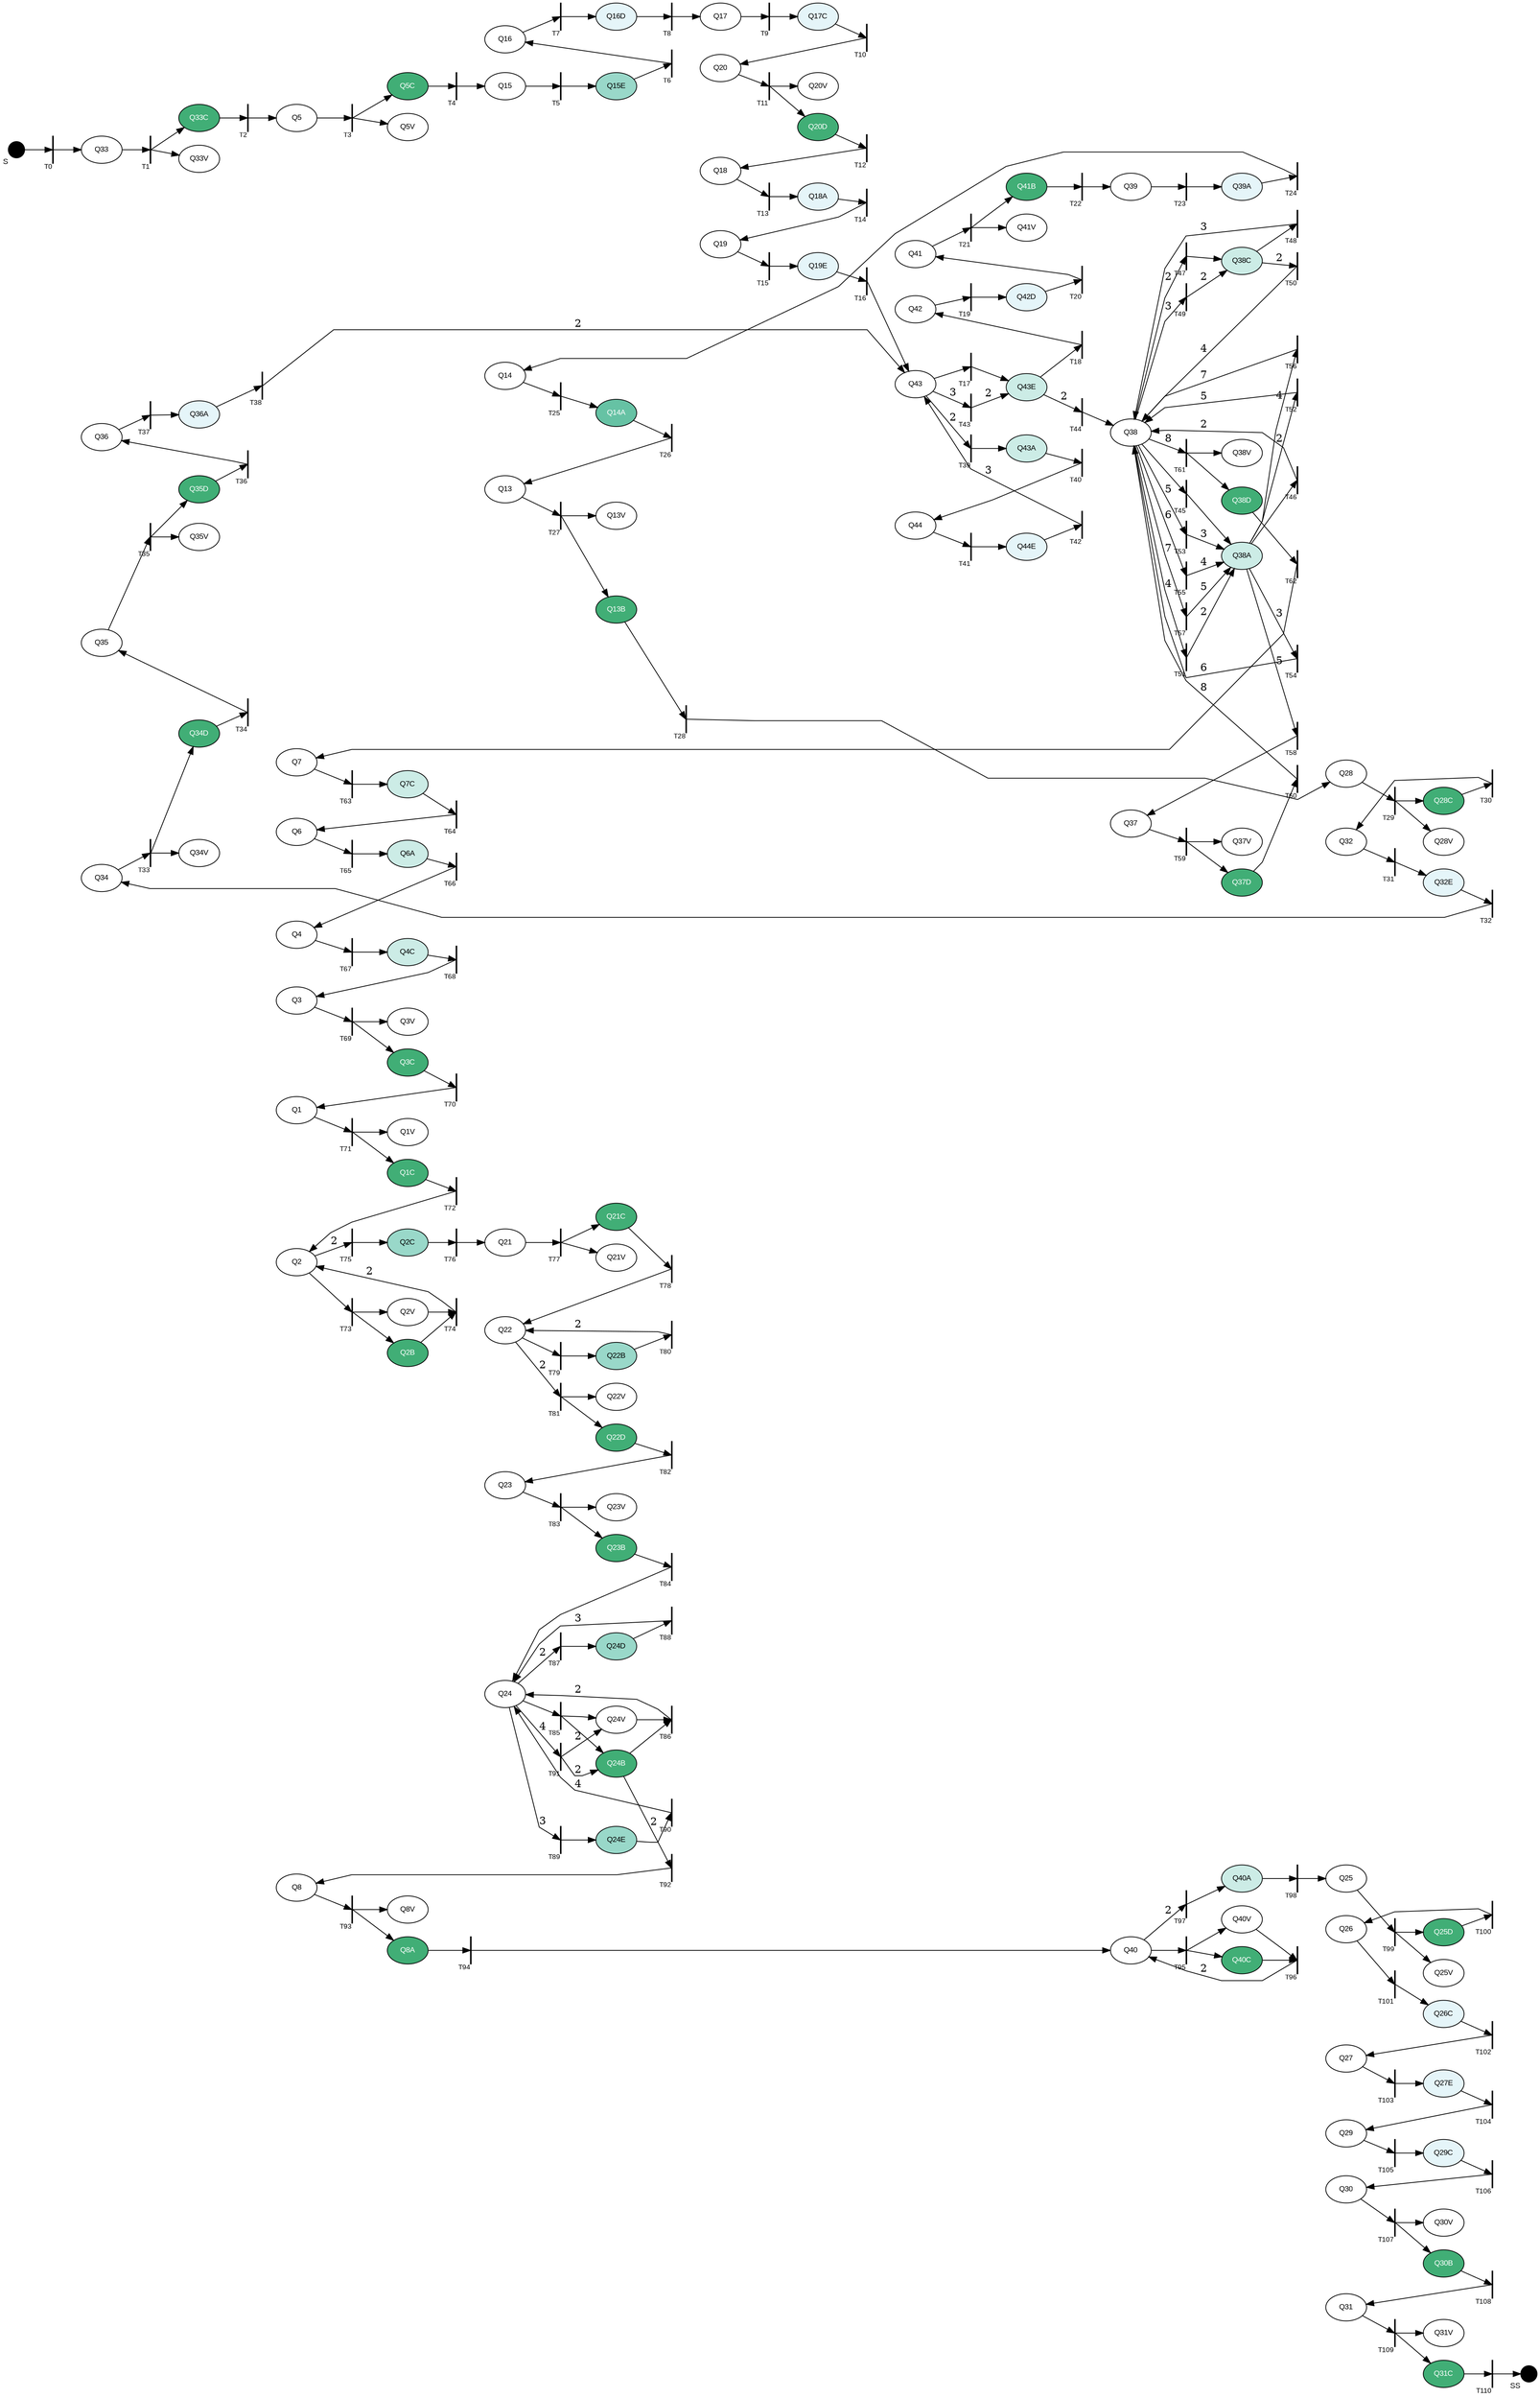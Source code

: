 digraph G { rankdir=LR; splines=polyline;
node[style=filled; fontsize=10; fontname=Arial; fontcolor=black; fillcolor=white; colorscheme=bugn9];
"S"[fillcolor=black; shape=point; width=0.3; xlabel="S";];"Q33"[colorscheme="reds5"; fillcolor=white; ]; "Q33C"[fillcolor=6; fontcolor=white;]; "Q5"[colorscheme="reds5"; fillcolor=white; ]; "Q5C"[fillcolor=6; fontcolor=white;]; "Q15"[colorscheme="reds5"; fillcolor=white; ]; "Q15E"[fillcolor=4; ]; "Q16"[colorscheme="reds5"; fillcolor=white; ]; "Q16D"[fillcolor=2; ]; "Q17"[colorscheme="reds5"; fillcolor=white; ]; "Q17C"[fillcolor=2; ]; "Q20"[colorscheme="reds5"; fillcolor=white; ]; "Q20D"[fillcolor=6; fontcolor=white;]; "Q18"[colorscheme="reds5"; fillcolor=white; ]; "Q18A"[fillcolor=2; ]; "Q19"[colorscheme="reds5"; fillcolor=white; ]; "Q19E"[fillcolor=2; ]; "Q43"[colorscheme="reds5"; fillcolor=white; ]; "Q43E"[fillcolor=3; ]; "Q42"[colorscheme="reds5"; fillcolor=white; ]; "Q42D"[fillcolor=2; ]; "Q41"[colorscheme="reds5"; fillcolor=white; ]; "Q41B"[fillcolor=6; fontcolor=white;]; "Q39"[colorscheme="reds5"; fillcolor=white; ]; "Q39A"[fillcolor=2; ]; "Q14"[colorscheme="reds5"; fillcolor=white; ]; "Q14A"[fillcolor=5; fontcolor=white;]; "Q13"[colorscheme="reds5"; fillcolor=white; ]; "Q13B"[fillcolor=6; fontcolor=white;]; "Q28"[colorscheme="reds5"; fillcolor=white; ]; "Q28C"[fillcolor=6; fontcolor=white;]; "Q32"[colorscheme="reds5"; fillcolor=white; ]; "Q32E"[fillcolor=2; ]; "Q34"[colorscheme="reds5"; fillcolor=white; ]; "Q34D"[fillcolor=6; fontcolor=white;]; "Q35"[colorscheme="reds5"; fillcolor=white; ]; "Q35D"[fillcolor=6; fontcolor=white;]; "Q36"[colorscheme="reds5"; fillcolor=white; ]; "Q36A"[fillcolor=2; ]; "Q43A"[fillcolor=3; ]; "Q44"[colorscheme="reds5"; fillcolor=white; ]; "Q44E"[fillcolor=2; ]; "Q38"[colorscheme="reds5"; fillcolor=white; fontcolor=black;]; "Q38A"[fillcolor=3; ]; "Q38C"[fillcolor=3; ]; "Q37"[colorscheme="reds5"; fillcolor=white; ]; "Q37D"[fillcolor=6; fontcolor=white;]; "Q38D"[fillcolor=6; fontcolor=white;]; "Q7"[colorscheme="reds5"; fillcolor=white; ]; "Q7C"[fillcolor=3; ]; "Q6"[colorscheme="reds5"; fillcolor=white; ]; "Q6A"[fillcolor=3; ]; "Q4"[colorscheme="reds5"; fillcolor=white; ]; "Q4C"[fillcolor=3; ]; "Q3"[colorscheme="reds5"; fillcolor=white; ]; "Q3C"[fillcolor=6; fontcolor=white;]; "Q1"[colorscheme="reds5"; fillcolor=white; ]; "Q1C"[fillcolor=6; fontcolor=white;]; "Q2"[colorscheme="reds5"; fillcolor=white; ]; "Q2B"[fillcolor=6; fontcolor=white;]; "Q2C"[fillcolor=4; ]; "Q21"[colorscheme="reds5"; fillcolor=white; ]; "Q21C"[fillcolor=6; fontcolor=white;]; "Q22"[colorscheme="reds5"; fillcolor=white; ]; "Q22B"[fillcolor=4; ]; "Q22D"[fillcolor=6; fontcolor=white;]; "Q23"[colorscheme="reds5"; fillcolor=white; ]; "Q23B"[fillcolor=6; fontcolor=white;]; "Q24"[colorscheme="reds5"; fillcolor=white; ]; "Q24B"[fillcolor=6; fontcolor=white;]; "Q24D"[fillcolor=4; ]; "Q24E"[fillcolor=4; ]; "Q8"[colorscheme="reds5"; fillcolor=white; ]; "Q8A"[fillcolor=6; fontcolor=white;]; "Q40"[colorscheme="reds5"; fillcolor=white; ]; "Q40C"[fillcolor=6; fontcolor=white;]; "Q40A"[fillcolor=3; ]; "Q25"[colorscheme="reds5"; fillcolor=white; ]; "Q25D"[fillcolor=6; fontcolor=white;]; "Q26"[colorscheme="reds5"; fillcolor=white; ]; "Q26C"[fillcolor=2; ]; "Q27"[colorscheme="reds5"; fillcolor=white; ]; "Q27E"[fillcolor=2; ]; "Q29"[colorscheme="reds5"; fillcolor=white; ]; "Q29C"[fillcolor=2; ]; "Q30"[colorscheme="reds5"; fillcolor=white; ]; "Q30B"[fillcolor=6; fontcolor=white;]; "Q31"[colorscheme="reds5"; fillcolor=white; ]; "Q31C"[fillcolor=6; fontcolor=white;]; "SS"[fillcolor=black; shape=point; width=0.3; xlabel="SS";];"T0"[fillcolor=black; shape=box; label=""; width=0.01; fontsize=9; xlabel="T0"]; "T1"[fillcolor=black; shape=box; label=""; width=0.01; fontsize=9; xlabel="T1"]; "T2"[fillcolor=black; shape=box; label=""; width=0.01; fontsize=9; xlabel="T2"]; "T3"[fillcolor=black; shape=box; label=""; width=0.01; fontsize=9; xlabel="T3"]; "T4"[fillcolor=black; shape=box; label=""; width=0.01; fontsize=9; xlabel="T4"]; "T5"[fillcolor=black; shape=box; label=""; width=0.01; fontsize=9; xlabel="T5"]; "T6"[fillcolor=black; shape=box; label=""; width=0.01; fontsize=9; xlabel="T6"]; "T7"[fillcolor=black; shape=box; label=""; width=0.01; fontsize=9; xlabel="T7"]; "T8"[fillcolor=black; shape=box; label=""; width=0.01; fontsize=9; xlabel="T8"]; "T9"[fillcolor=black; shape=box; label=""; width=0.01; fontsize=9; xlabel="T9"]; "T10"[fillcolor=black; shape=box; label=""; width=0.01; fontsize=9; xlabel="T10"]; "T11"[fillcolor=black; shape=box; label=""; width=0.01; fontsize=9; xlabel="T11"]; "T12"[fillcolor=black; shape=box; label=""; width=0.01; fontsize=9; xlabel="T12"]; "T13"[fillcolor=black; shape=box; label=""; width=0.01; fontsize=9; xlabel="T13"]; "T14"[fillcolor=black; shape=box; label=""; width=0.01; fontsize=9; xlabel="T14"]; "T15"[fillcolor=black; shape=box; label=""; width=0.01; fontsize=9; xlabel="T15"]; "T16"[fillcolor=black; shape=box; label=""; width=0.01; fontsize=9; xlabel="T16"]; "T17"[fillcolor=black; shape=box; label=""; width=0.01; fontsize=9; xlabel="T17"]; "T18"[fillcolor=black; shape=box; label=""; width=0.01; fontsize=9; xlabel="T18"]; "T19"[fillcolor=black; shape=box; label=""; width=0.01; fontsize=9; xlabel="T19"]; "T20"[fillcolor=black; shape=box; label=""; width=0.01; fontsize=9; xlabel="T20"]; "T21"[fillcolor=black; shape=box; label=""; width=0.01; fontsize=9; xlabel="T21"]; "T22"[fillcolor=black; shape=box; label=""; width=0.01; fontsize=9; xlabel="T22"]; "T23"[fillcolor=black; shape=box; label=""; width=0.01; fontsize=9; xlabel="T23"]; "T24"[fillcolor=black; shape=box; label=""; width=0.01; fontsize=9; xlabel="T24"]; "T25"[fillcolor=black; shape=box; label=""; width=0.01; fontsize=9; xlabel="T25"]; "T26"[fillcolor=black; shape=box; label=""; width=0.01; fontsize=9; xlabel="T26"]; "T27"[fillcolor=black; shape=box; label=""; width=0.01; fontsize=9; xlabel="T27"]; "T28"[fillcolor=black; shape=box; label=""; width=0.01; fontsize=9; xlabel="T28"]; "T29"[fillcolor=black; shape=box; label=""; width=0.01; fontsize=9; xlabel="T29"]; "T30"[fillcolor=black; shape=box; label=""; width=0.01; fontsize=9; xlabel="T30"]; "T31"[fillcolor=black; shape=box; label=""; width=0.01; fontsize=9; xlabel="T31"]; "T32"[fillcolor=black; shape=box; label=""; width=0.01; fontsize=9; xlabel="T32"]; "T33"[fillcolor=black; shape=box; label=""; width=0.01; fontsize=9; xlabel="T33"]; "T34"[fillcolor=black; shape=box; label=""; width=0.01; fontsize=9; xlabel="T34"]; "T35"[fillcolor=black; shape=box; label=""; width=0.01; fontsize=9; xlabel="T35"]; "T36"[fillcolor=black; shape=box; label=""; width=0.01; fontsize=9; xlabel="T36"]; "T37"[fillcolor=black; shape=box; label=""; width=0.01; fontsize=9; xlabel="T37"]; "T38"[fillcolor=black; shape=box; label=""; width=0.01; fontsize=9; xlabel="T38"]; "T39"[fillcolor=black; shape=box; label=""; width=0.01; fontsize=9; xlabel="T39"]; "T40"[fillcolor=black; shape=box; label=""; width=0.01; fontsize=9; xlabel="T40"]; "T41"[fillcolor=black; shape=box; label=""; width=0.01; fontsize=9; xlabel="T41"]; "T42"[fillcolor=black; shape=box; label=""; width=0.01; fontsize=9; xlabel="T42"]; "T43"[fillcolor=black; shape=box; label=""; width=0.01; fontsize=9; xlabel="T43"]; "T44"[fillcolor=black; shape=box; label=""; width=0.01; fontsize=9; xlabel="T44"]; "T45"[fillcolor=black; shape=box; label=""; width=0.01; fontsize=9; xlabel="T45"]; "T46"[fillcolor=black; shape=box; label=""; width=0.01; fontsize=9; xlabel="T46"]; "T47"[fillcolor=black; shape=box; label=""; width=0.01; fontsize=9; xlabel="T47"]; "T48"[fillcolor=black; shape=box; label=""; width=0.01; fontsize=9; xlabel="T48"]; "T49"[fillcolor=black; shape=box; label=""; width=0.01; fontsize=9; xlabel="T49"]; "T50"[fillcolor=black; shape=box; label=""; width=0.01; fontsize=9; xlabel="T50"]; "T51"[fillcolor=black; shape=box; label=""; width=0.01; fontsize=9; xlabel="T51"]; "T52"[fillcolor=black; shape=box; label=""; width=0.01; fontsize=9; xlabel="T52"]; "T53"[fillcolor=black; shape=box; label=""; width=0.01; fontsize=9; xlabel="T53"]; "T54"[fillcolor=black; shape=box; label=""; width=0.01; fontsize=9; xlabel="T54"]; "T55"[fillcolor=black; shape=box; label=""; width=0.01; fontsize=9; xlabel="T55"]; "T56"[fillcolor=black; shape=box; label=""; width=0.01; fontsize=9; xlabel="T56"]; "T57"[fillcolor=black; shape=box; label=""; width=0.01; fontsize=9; xlabel="T57"]; "T58"[fillcolor=black; shape=box; label=""; width=0.01; fontsize=9; xlabel="T58"]; "T59"[fillcolor=black; shape=box; label=""; width=0.01; fontsize=9; xlabel="T59"]; "T60"[fillcolor=black; shape=box; label=""; width=0.01; fontsize=9; xlabel="T60"]; "T61"[fillcolor=black; shape=box; label=""; width=0.01; fontsize=9; xlabel="T61"]; "T62"[fillcolor=black; shape=box; label=""; width=0.01; fontsize=9; xlabel="T62"]; "T63"[fillcolor=black; shape=box; label=""; width=0.01; fontsize=9; xlabel="T63"]; "T64"[fillcolor=black; shape=box; label=""; width=0.01; fontsize=9; xlabel="T64"]; "T65"[fillcolor=black; shape=box; label=""; width=0.01; fontsize=9; xlabel="T65"]; "T66"[fillcolor=black; shape=box; label=""; width=0.01; fontsize=9; xlabel="T66"]; "T67"[fillcolor=black; shape=box; label=""; width=0.01; fontsize=9; xlabel="T67"]; "T68"[fillcolor=black; shape=box; label=""; width=0.01; fontsize=9; xlabel="T68"]; "T69"[fillcolor=black; shape=box; label=""; width=0.01; fontsize=9; xlabel="T69"]; "T70"[fillcolor=black; shape=box; label=""; width=0.01; fontsize=9; xlabel="T70"]; "T71"[fillcolor=black; shape=box; label=""; width=0.01; fontsize=9; xlabel="T71"]; "T72"[fillcolor=black; shape=box; label=""; width=0.01; fontsize=9; xlabel="T72"]; "T73"[fillcolor=black; shape=box; label=""; width=0.01; fontsize=9; xlabel="T73"]; "T74"[fillcolor=black; shape=box; label=""; width=0.01; fontsize=9; xlabel="T74"]; "T75"[fillcolor=black; shape=box; label=""; width=0.01; fontsize=9; xlabel="T75"]; "T76"[fillcolor=black; shape=box; label=""; width=0.01; fontsize=9; xlabel="T76"]; "T77"[fillcolor=black; shape=box; label=""; width=0.01; fontsize=9; xlabel="T77"]; "T78"[fillcolor=black; shape=box; label=""; width=0.01; fontsize=9; xlabel="T78"]; "T79"[fillcolor=black; shape=box; label=""; width=0.01; fontsize=9; xlabel="T79"]; "T80"[fillcolor=black; shape=box; label=""; width=0.01; fontsize=9; xlabel="T80"]; "T81"[fillcolor=black; shape=box; label=""; width=0.01; fontsize=9; xlabel="T81"]; "T82"[fillcolor=black; shape=box; label=""; width=0.01; fontsize=9; xlabel="T82"]; "T83"[fillcolor=black; shape=box; label=""; width=0.01; fontsize=9; xlabel="T83"]; "T84"[fillcolor=black; shape=box; label=""; width=0.01; fontsize=9; xlabel="T84"]; "T85"[fillcolor=black; shape=box; label=""; width=0.01; fontsize=9; xlabel="T85"]; "T86"[fillcolor=black; shape=box; label=""; width=0.01; fontsize=9; xlabel="T86"]; "T87"[fillcolor=black; shape=box; label=""; width=0.01; fontsize=9; xlabel="T87"]; "T88"[fillcolor=black; shape=box; label=""; width=0.01; fontsize=9; xlabel="T88"]; "T89"[fillcolor=black; shape=box; label=""; width=0.01; fontsize=9; xlabel="T89"]; "T90"[fillcolor=black; shape=box; label=""; width=0.01; fontsize=9; xlabel="T90"]; "T91"[fillcolor=black; shape=box; label=""; width=0.01; fontsize=9; xlabel="T91"]; "T92"[fillcolor=black; shape=box; label=""; width=0.01; fontsize=9; xlabel="T92"]; "T93"[fillcolor=black; shape=box; label=""; width=0.01; fontsize=9; xlabel="T93"]; "T94"[fillcolor=black; shape=box; label=""; width=0.01; fontsize=9; xlabel="T94"]; "T95"[fillcolor=black; shape=box; label=""; width=0.01; fontsize=9; xlabel="T95"]; "T96"[fillcolor=black; shape=box; label=""; width=0.01; fontsize=9; xlabel="T96"]; "T97"[fillcolor=black; shape=box; label=""; width=0.01; fontsize=9; xlabel="T97"]; "T98"[fillcolor=black; shape=box; label=""; width=0.01; fontsize=9; xlabel="T98"]; "T99"[fillcolor=black; shape=box; label=""; width=0.01; fontsize=9; xlabel="T99"]; "T100"[fillcolor=black; shape=box; label=""; width=0.01; fontsize=9; xlabel="T100"]; "T101"[fillcolor=black; shape=box; label=""; width=0.01; fontsize=9; xlabel="T101"]; "T102"[fillcolor=black; shape=box; label=""; width=0.01; fontsize=9; xlabel="T102"]; "T103"[fillcolor=black; shape=box; label=""; width=0.01; fontsize=9; xlabel="T103"]; "T104"[fillcolor=black; shape=box; label=""; width=0.01; fontsize=9; xlabel="T104"]; "T105"[fillcolor=black; shape=box; label=""; width=0.01; fontsize=9; xlabel="T105"]; "T106"[fillcolor=black; shape=box; label=""; width=0.01; fontsize=9; xlabel="T106"]; "T107"[fillcolor=black; shape=box; label=""; width=0.01; fontsize=9; xlabel="T107"]; "T108"[fillcolor=black; shape=box; label=""; width=0.01; fontsize=9; xlabel="T108"]; "T109"[fillcolor=black; shape=box; label=""; width=0.01; fontsize=9; xlabel="T109"]; "T110"[fillcolor=black; shape=box; label=""; width=0.01; fontsize=9; xlabel="T110"]; {rank=same; "Q33"; "Q34"; "Q35"; "Q36"; }{rank=same; "Q5"; "Q7"; "Q6"; "Q4"; "Q3"; "Q1"; "Q2"; "Q8"; }{rank=same; "Q15"; "Q16"; "Q14"; "Q13"; }{rank=same; "Q17"; "Q20"; "Q18"; "Q19"; }{rank=same; "Q43"; "Q42"; "Q41"; "Q44"; }{rank=same; "Q39"; "Q38"; "Q37"; "Q40"; }{rank=same; "Q28"; "Q32"; "Q25"; "Q26"; "Q27"; "Q29"; "Q30"; "Q31"; }{rank=same; "Q21"; "Q22"; "Q23"; "Q24"; }"S"->"T0" "T0"->"Q33" "Q33"->"T1" "T1"->"Q33C" "T1"->"Q33V" "Q33C"->"T2" "T2"->"Q5" "Q5"->"T3" "T3"->"Q5C" "T3"->"Q5V" "Q5C"->"T4" "T4"->"Q15" "Q15"->"T5" "T5"->"Q15E" "Q15E"->"T6" "T6"->"Q16" "Q16"->"T7" "T7"->"Q16D" "Q16D"->"T8" "T8"->"Q17" "Q17"->"T9" "T9"->"Q17C" "Q17C"->"T10" "T10"->"Q20" "Q20"->"T11" "T11"->"Q20D" "T11"->"Q20V" "Q20D"->"T12" "T12"->"Q18" "Q18"->"T13" "T13"->"Q18A" "Q18A"->"T14" "T14"->"Q19" "Q19"->"T15" "T15"->"Q19E" "Q19E"->"T16" "T16"->"Q43" "Q43"->"T17" "T17"->"Q43E" "Q43E"->"T18" "T18"->"Q42" "Q42"->"T19" "T19"->"Q42D" "Q42D"->"T20" "T20"->"Q41" "Q41"->"T21" "T21"->"Q41B" "T21"->"Q41V" "Q41B"->"T22" "T22"->"Q39" "Q39"->"T23" "T23"->"Q39A" "Q39A"->"T24" "T24"->"Q14" "Q14"->"T25" "T25"->"Q14A" "Q14A"->"T26" "T26"->"Q13" "Q13"->"T27" "T27"->"Q13B" "T27"->"Q13V" "Q13B"->"T28" "T28"->"Q28" "Q28"->"T29" "T29"->"Q28C" "T29"->"Q28V" "Q28C"->"T30" "T30"->"Q32" "Q32"->"T31" "T31"->"Q32E" "Q32E"->"T32" "T32"->"Q34" "Q34"->"T33" "T33"->"Q34D" "T33"->"Q34V" "Q34D"->"T34" "T34"->"Q35" "Q35"->"T35" "T35"->"Q35D" "T35"->"Q35V" "Q35D"->"T36" "T36"->"Q36" "Q36"->"T37" "T37"->"Q36A" "Q36A"->"T38" "T38"->"Q43"[label="2";]; "Q43"->"T39"[label="2";]; "T39"->"Q43A" "Q43A"->"T40" "T40"->"Q44" "Q44"->"T41" "T41"->"Q44E" "Q44E"->"T42" "T42"->"Q43"[label="3";]; "Q43"->"T43"[label="3";]; "T43"->"Q43E"[label="2";]; "Q43E"->"T44"[label="2";]; "T44"->"Q38" "Q38"->"T45" "T45"->"Q38A" "Q38A"->"T46" "T46"->"Q38"[label="2";]; "Q38"->"T47"[label="2";]; "T47"->"Q38C" "Q38C"->"T48" "T48"->"Q38"[label="3";]; "Q38"->"T49"[label="3";]; "T49"->"Q38C"[label="2";]; "Q38C"->"T50"[label="2";]; "T50"->"Q38"[label="4";]; "Q38"->"T51"[label="4";]; "T51"->"Q38A"[label="2";]; "Q38A"->"T52"[label="2";]; "T52"->"Q38"[label="5";]; "Q38"->"T53"[label="5";]; "T53"->"Q38A"[label="3";]; "Q38A"->"T54"[label="3";]; "T54"->"Q38"[label="6";]; "Q38"->"T55"[label="6";]; "T55"->"Q38A"[label="4";]; "Q38A"->"T56"[label="4";]; "T56"->"Q38"[label="7";]; "Q38"->"T57"[label="7";]; "T57"->"Q38A"[label="5";]; "Q38A"->"T58"[label="5";]; "T58"->"Q37" "Q37"->"T59" "T59"->"Q37D" "T59"->"Q37V" "Q37D"->"T60" "T60"->"Q38"[label="8";]; "Q38"->"T61"[label="8";]; "T61"->"Q38D" "T61"->"Q38V" "Q38D"->"T62" "T62"->"Q7" "Q7"->"T63" "T63"->"Q7C" "Q7C"->"T64" "T64"->"Q6" "Q6"->"T65" "T65"->"Q6A" "Q6A"->"T66" "T66"->"Q4" "Q4"->"T67" "T67"->"Q4C" "Q4C"->"T68" "T68"->"Q3" "Q3"->"T69" "T69"->"Q3C" "T69"->"Q3V" "Q3C"->"T70" "T70"->"Q1" "Q1"->"T71" "T71"->"Q1C" "T71"->"Q1V" "Q1C"->"T72" "T72"->"Q2" "Q2"->"T73" "T73"->"Q2B" "T73"->"Q2V" "Q2B"->"T74" "Q2V"->"T74" "T74"->"Q2"[label="2";]; "Q2"->"T75"[label="2";]; "T75"->"Q2C" "Q2C"->"T76" "T76"->"Q21" "Q21"->"T77" "T77"->"Q21C" "T77"->"Q21V" "Q21C"->"T78" "T78"->"Q22" "Q22"->"T79" "T79"->"Q22B" "Q22B"->"T80" "T80"->"Q22"[label="2";]; "Q22"->"T81"[label="2";]; "T81"->"Q22D" "T81"->"Q22V" "Q22D"->"T82" "T82"->"Q23" "Q23"->"T83" "T83"->"Q23B" "T83"->"Q23V" "Q23B"->"T84" "T84"->"Q24" "Q24"->"T85" "T85"->"Q24B" "T85"->"Q24V" "Q24B"->"T86" "Q24V"->"T86" "T86"->"Q24"[label="2";]; "Q24"->"T87"[label="2";]; "T87"->"Q24D" "Q24D"->"T88" "T88"->"Q24"[label="3";]; "Q24"->"T89"[label="3";]; "T89"->"Q24E" "Q24E"->"T90" "T90"->"Q24"[label="4";]; "Q24"->"T91"[label="4";]; "T91"->"Q24B"[label="2";]; "T91"->"Q24V"[label="2";]; "Q24B"->"T92"[label="2";]; "T92"->"Q8" "Q8"->"T93" "T93"->"Q8A" "T93"->"Q8V" "Q8A"->"T94" "T94"->"Q40" "Q40"->"T95" "T95"->"Q40C" "T95"->"Q40V" "Q40C"->"T96" "Q40V"->"T96" "T96"->"Q40"[label="2";]; "Q40"->"T97"[label="2";]; "T97"->"Q40A" "Q40A"->"T98" "T98"->"Q25" "Q25"->"T99" "T99"->"Q25D" "T99"->"Q25V" "Q25D"->"T100" "T100"->"Q26" "Q26"->"T101" "T101"->"Q26C" "Q26C"->"T102" "T102"->"Q27" "Q27"->"T103" "T103"->"Q27E" "Q27E"->"T104" "T104"->"Q29" "Q29"->"T105" "T105"->"Q29C" "Q29C"->"T106" "T106"->"Q30" "Q30"->"T107" "T107"->"Q30B" "T107"->"Q30V" "Q30B"->"T108" "T108"->"Q31" "Q31"->"T109" "T109"->"Q31C" "T109"->"Q31V" "Q31C"->"T110" "T110"->"SS" }